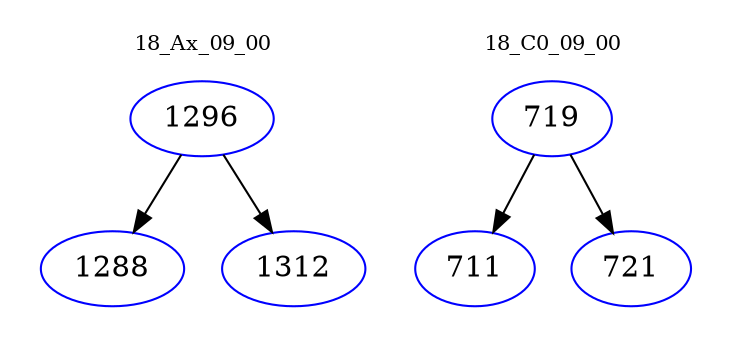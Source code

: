 digraph{
subgraph cluster_0 {
color = white
label = "18_Ax_09_00";
fontsize=10;
T0_1296 [label="1296", color="blue"]
T0_1296 -> T0_1288 [color="black"]
T0_1288 [label="1288", color="blue"]
T0_1296 -> T0_1312 [color="black"]
T0_1312 [label="1312", color="blue"]
}
subgraph cluster_1 {
color = white
label = "18_C0_09_00";
fontsize=10;
T1_719 [label="719", color="blue"]
T1_719 -> T1_711 [color="black"]
T1_711 [label="711", color="blue"]
T1_719 -> T1_721 [color="black"]
T1_721 [label="721", color="blue"]
}
}
